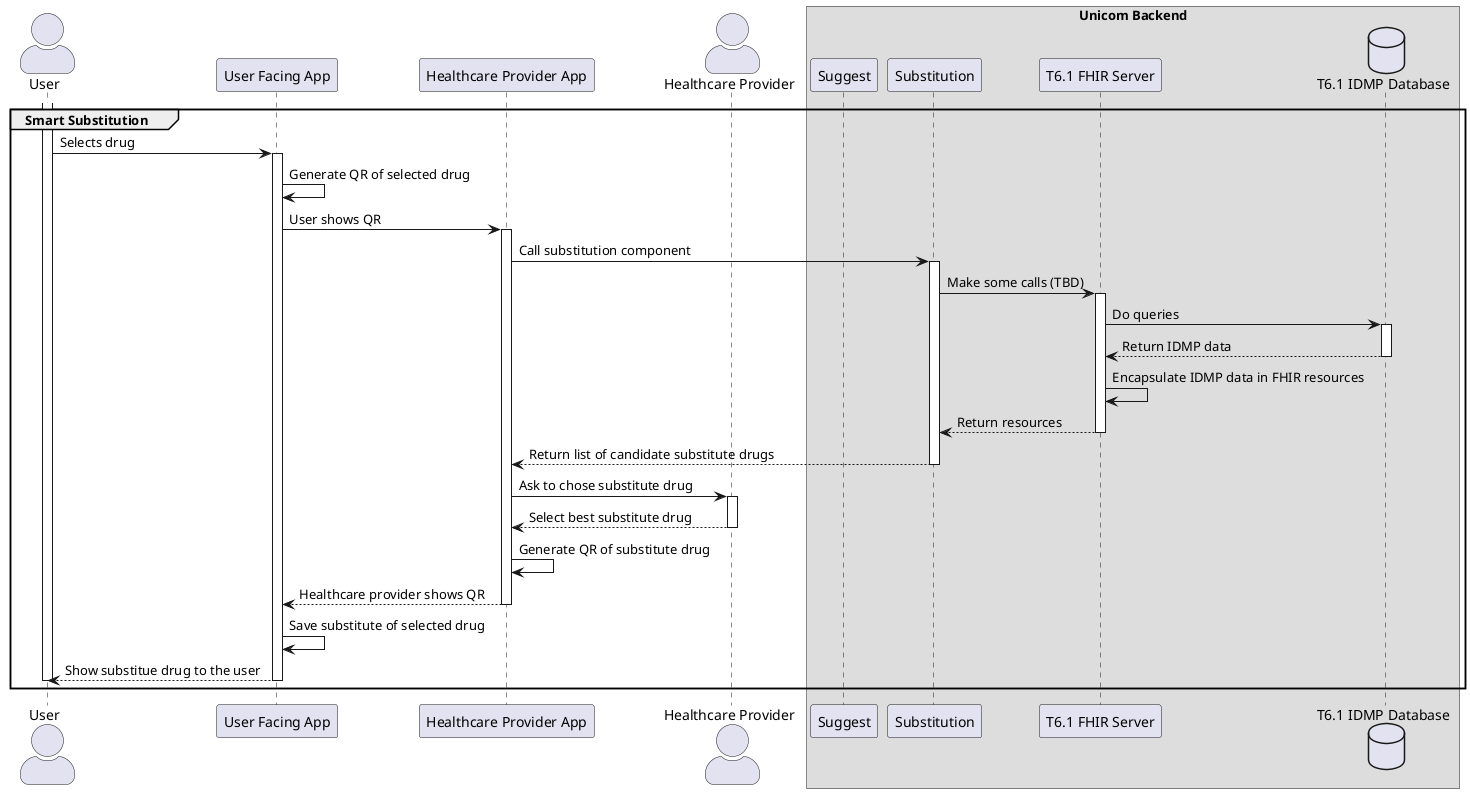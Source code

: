 @startuml
skinparam actorStyle awesome

actor User as user

participant "User Facing App" as user_app

participant "Healthcare Provider App" as provider_app
 
actor "Healthcare Provider" as provider

box "Unicom Backend"
    participant "Suggest" as suggest
    participant "Substitution" as substitution
    participant "T6.1 FHIR Server" as fhir
    database "T6.1 IDMP Database" as db
end box

group Smart Substitution
    activate user
    user -> user_app : Selects drug
        activate user_app
            user_app -> user_app : Generate QR of selected drug
            user_app -> provider_app : User shows QR

            activate provider_app
                provider_app -> substitution : Call substitution component
                                
                activate substitution
                    substitution -> fhir : Make some calls (TBD)

                    activate fhir
                        fhir -> db : Do queries
                        activate db
                            db --> fhir : Return IDMP data
                        deactivate db

                        fhir -> fhir : Encapsulate IDMP data in FHIR resources

                        fhir --> substitution : Return resources
                    deactivate fhir

                    substitution --> provider_app : Return list of candidate substitute drugs
                deactivate substitution

                provider_app -> provider : Ask to chose substitute drug
                activate provider
                    provider --> provider_app : Select best substitute drug
                deactivate provider

                provider_app -> provider_app : Generate QR of substitute drug
                provider_app --> user_app : Healthcare provider shows QR
            deactivate provider_app

            user_app -> user_app : Save substitute of selected drug
            user_app --> user : Show substitue drug to the user
        deactivate user_app
    deactivate user
end

@enduml